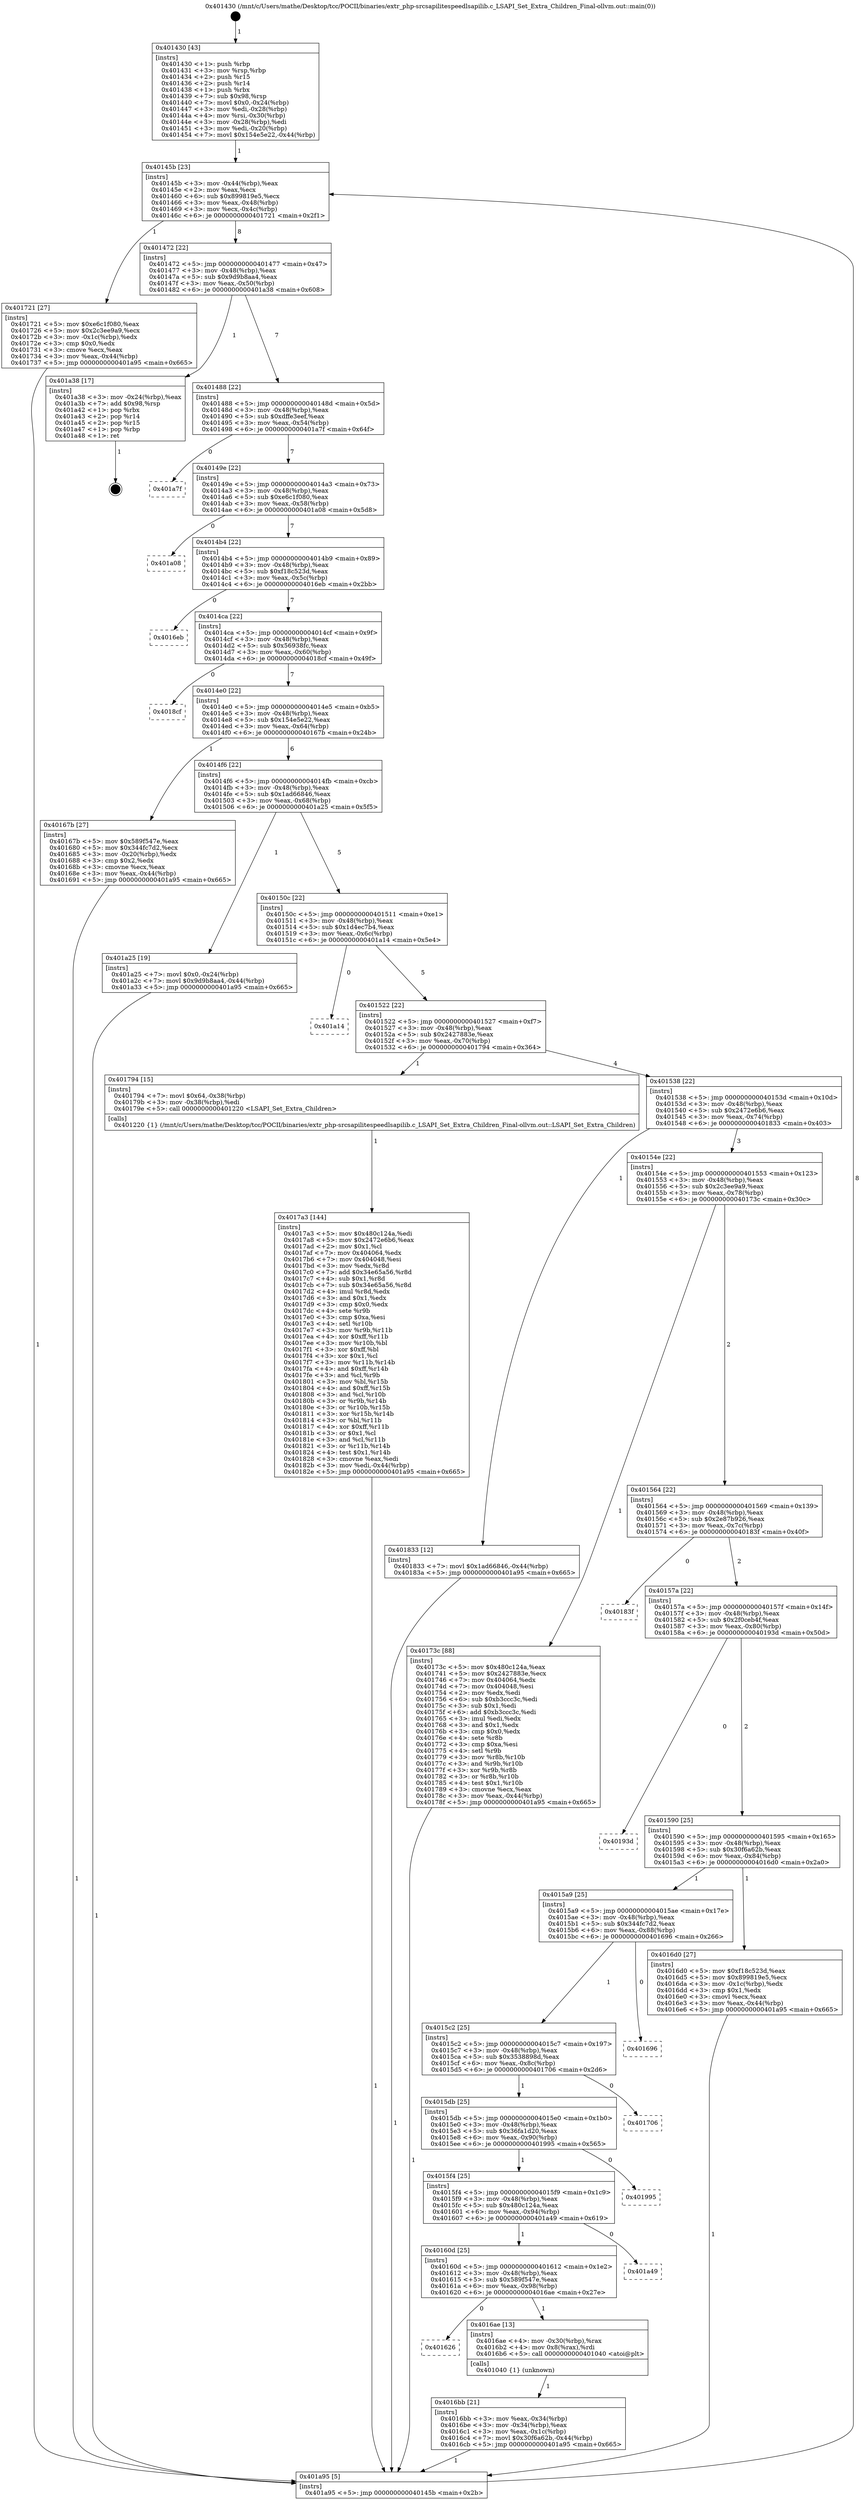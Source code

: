digraph "0x401430" {
  label = "0x401430 (/mnt/c/Users/mathe/Desktop/tcc/POCII/binaries/extr_php-srcsapilitespeedlsapilib.c_LSAPI_Set_Extra_Children_Final-ollvm.out::main(0))"
  labelloc = "t"
  node[shape=record]

  Entry [label="",width=0.3,height=0.3,shape=circle,fillcolor=black,style=filled]
  "0x40145b" [label="{
     0x40145b [23]\l
     | [instrs]\l
     &nbsp;&nbsp;0x40145b \<+3\>: mov -0x44(%rbp),%eax\l
     &nbsp;&nbsp;0x40145e \<+2\>: mov %eax,%ecx\l
     &nbsp;&nbsp;0x401460 \<+6\>: sub $0x899819e5,%ecx\l
     &nbsp;&nbsp;0x401466 \<+3\>: mov %eax,-0x48(%rbp)\l
     &nbsp;&nbsp;0x401469 \<+3\>: mov %ecx,-0x4c(%rbp)\l
     &nbsp;&nbsp;0x40146c \<+6\>: je 0000000000401721 \<main+0x2f1\>\l
  }"]
  "0x401721" [label="{
     0x401721 [27]\l
     | [instrs]\l
     &nbsp;&nbsp;0x401721 \<+5\>: mov $0xe6c1f080,%eax\l
     &nbsp;&nbsp;0x401726 \<+5\>: mov $0x2c3ee9a9,%ecx\l
     &nbsp;&nbsp;0x40172b \<+3\>: mov -0x1c(%rbp),%edx\l
     &nbsp;&nbsp;0x40172e \<+3\>: cmp $0x0,%edx\l
     &nbsp;&nbsp;0x401731 \<+3\>: cmove %ecx,%eax\l
     &nbsp;&nbsp;0x401734 \<+3\>: mov %eax,-0x44(%rbp)\l
     &nbsp;&nbsp;0x401737 \<+5\>: jmp 0000000000401a95 \<main+0x665\>\l
  }"]
  "0x401472" [label="{
     0x401472 [22]\l
     | [instrs]\l
     &nbsp;&nbsp;0x401472 \<+5\>: jmp 0000000000401477 \<main+0x47\>\l
     &nbsp;&nbsp;0x401477 \<+3\>: mov -0x48(%rbp),%eax\l
     &nbsp;&nbsp;0x40147a \<+5\>: sub $0x9d9b8aa4,%eax\l
     &nbsp;&nbsp;0x40147f \<+3\>: mov %eax,-0x50(%rbp)\l
     &nbsp;&nbsp;0x401482 \<+6\>: je 0000000000401a38 \<main+0x608\>\l
  }"]
  Exit [label="",width=0.3,height=0.3,shape=circle,fillcolor=black,style=filled,peripheries=2]
  "0x401a38" [label="{
     0x401a38 [17]\l
     | [instrs]\l
     &nbsp;&nbsp;0x401a38 \<+3\>: mov -0x24(%rbp),%eax\l
     &nbsp;&nbsp;0x401a3b \<+7\>: add $0x98,%rsp\l
     &nbsp;&nbsp;0x401a42 \<+1\>: pop %rbx\l
     &nbsp;&nbsp;0x401a43 \<+2\>: pop %r14\l
     &nbsp;&nbsp;0x401a45 \<+2\>: pop %r15\l
     &nbsp;&nbsp;0x401a47 \<+1\>: pop %rbp\l
     &nbsp;&nbsp;0x401a48 \<+1\>: ret\l
  }"]
  "0x401488" [label="{
     0x401488 [22]\l
     | [instrs]\l
     &nbsp;&nbsp;0x401488 \<+5\>: jmp 000000000040148d \<main+0x5d\>\l
     &nbsp;&nbsp;0x40148d \<+3\>: mov -0x48(%rbp),%eax\l
     &nbsp;&nbsp;0x401490 \<+5\>: sub $0xdffe3eef,%eax\l
     &nbsp;&nbsp;0x401495 \<+3\>: mov %eax,-0x54(%rbp)\l
     &nbsp;&nbsp;0x401498 \<+6\>: je 0000000000401a7f \<main+0x64f\>\l
  }"]
  "0x4017a3" [label="{
     0x4017a3 [144]\l
     | [instrs]\l
     &nbsp;&nbsp;0x4017a3 \<+5\>: mov $0x480c124a,%edi\l
     &nbsp;&nbsp;0x4017a8 \<+5\>: mov $0x2472e6b6,%eax\l
     &nbsp;&nbsp;0x4017ad \<+2\>: mov $0x1,%cl\l
     &nbsp;&nbsp;0x4017af \<+7\>: mov 0x404064,%edx\l
     &nbsp;&nbsp;0x4017b6 \<+7\>: mov 0x404048,%esi\l
     &nbsp;&nbsp;0x4017bd \<+3\>: mov %edx,%r8d\l
     &nbsp;&nbsp;0x4017c0 \<+7\>: add $0x34e65a56,%r8d\l
     &nbsp;&nbsp;0x4017c7 \<+4\>: sub $0x1,%r8d\l
     &nbsp;&nbsp;0x4017cb \<+7\>: sub $0x34e65a56,%r8d\l
     &nbsp;&nbsp;0x4017d2 \<+4\>: imul %r8d,%edx\l
     &nbsp;&nbsp;0x4017d6 \<+3\>: and $0x1,%edx\l
     &nbsp;&nbsp;0x4017d9 \<+3\>: cmp $0x0,%edx\l
     &nbsp;&nbsp;0x4017dc \<+4\>: sete %r9b\l
     &nbsp;&nbsp;0x4017e0 \<+3\>: cmp $0xa,%esi\l
     &nbsp;&nbsp;0x4017e3 \<+4\>: setl %r10b\l
     &nbsp;&nbsp;0x4017e7 \<+3\>: mov %r9b,%r11b\l
     &nbsp;&nbsp;0x4017ea \<+4\>: xor $0xff,%r11b\l
     &nbsp;&nbsp;0x4017ee \<+3\>: mov %r10b,%bl\l
     &nbsp;&nbsp;0x4017f1 \<+3\>: xor $0xff,%bl\l
     &nbsp;&nbsp;0x4017f4 \<+3\>: xor $0x1,%cl\l
     &nbsp;&nbsp;0x4017f7 \<+3\>: mov %r11b,%r14b\l
     &nbsp;&nbsp;0x4017fa \<+4\>: and $0xff,%r14b\l
     &nbsp;&nbsp;0x4017fe \<+3\>: and %cl,%r9b\l
     &nbsp;&nbsp;0x401801 \<+3\>: mov %bl,%r15b\l
     &nbsp;&nbsp;0x401804 \<+4\>: and $0xff,%r15b\l
     &nbsp;&nbsp;0x401808 \<+3\>: and %cl,%r10b\l
     &nbsp;&nbsp;0x40180b \<+3\>: or %r9b,%r14b\l
     &nbsp;&nbsp;0x40180e \<+3\>: or %r10b,%r15b\l
     &nbsp;&nbsp;0x401811 \<+3\>: xor %r15b,%r14b\l
     &nbsp;&nbsp;0x401814 \<+3\>: or %bl,%r11b\l
     &nbsp;&nbsp;0x401817 \<+4\>: xor $0xff,%r11b\l
     &nbsp;&nbsp;0x40181b \<+3\>: or $0x1,%cl\l
     &nbsp;&nbsp;0x40181e \<+3\>: and %cl,%r11b\l
     &nbsp;&nbsp;0x401821 \<+3\>: or %r11b,%r14b\l
     &nbsp;&nbsp;0x401824 \<+4\>: test $0x1,%r14b\l
     &nbsp;&nbsp;0x401828 \<+3\>: cmovne %eax,%edi\l
     &nbsp;&nbsp;0x40182b \<+3\>: mov %edi,-0x44(%rbp)\l
     &nbsp;&nbsp;0x40182e \<+5\>: jmp 0000000000401a95 \<main+0x665\>\l
  }"]
  "0x401a7f" [label="{
     0x401a7f\l
  }", style=dashed]
  "0x40149e" [label="{
     0x40149e [22]\l
     | [instrs]\l
     &nbsp;&nbsp;0x40149e \<+5\>: jmp 00000000004014a3 \<main+0x73\>\l
     &nbsp;&nbsp;0x4014a3 \<+3\>: mov -0x48(%rbp),%eax\l
     &nbsp;&nbsp;0x4014a6 \<+5\>: sub $0xe6c1f080,%eax\l
     &nbsp;&nbsp;0x4014ab \<+3\>: mov %eax,-0x58(%rbp)\l
     &nbsp;&nbsp;0x4014ae \<+6\>: je 0000000000401a08 \<main+0x5d8\>\l
  }"]
  "0x4016bb" [label="{
     0x4016bb [21]\l
     | [instrs]\l
     &nbsp;&nbsp;0x4016bb \<+3\>: mov %eax,-0x34(%rbp)\l
     &nbsp;&nbsp;0x4016be \<+3\>: mov -0x34(%rbp),%eax\l
     &nbsp;&nbsp;0x4016c1 \<+3\>: mov %eax,-0x1c(%rbp)\l
     &nbsp;&nbsp;0x4016c4 \<+7\>: movl $0x30f6a62b,-0x44(%rbp)\l
     &nbsp;&nbsp;0x4016cb \<+5\>: jmp 0000000000401a95 \<main+0x665\>\l
  }"]
  "0x401a08" [label="{
     0x401a08\l
  }", style=dashed]
  "0x4014b4" [label="{
     0x4014b4 [22]\l
     | [instrs]\l
     &nbsp;&nbsp;0x4014b4 \<+5\>: jmp 00000000004014b9 \<main+0x89\>\l
     &nbsp;&nbsp;0x4014b9 \<+3\>: mov -0x48(%rbp),%eax\l
     &nbsp;&nbsp;0x4014bc \<+5\>: sub $0xf18c523d,%eax\l
     &nbsp;&nbsp;0x4014c1 \<+3\>: mov %eax,-0x5c(%rbp)\l
     &nbsp;&nbsp;0x4014c4 \<+6\>: je 00000000004016eb \<main+0x2bb\>\l
  }"]
  "0x401626" [label="{
     0x401626\l
  }", style=dashed]
  "0x4016eb" [label="{
     0x4016eb\l
  }", style=dashed]
  "0x4014ca" [label="{
     0x4014ca [22]\l
     | [instrs]\l
     &nbsp;&nbsp;0x4014ca \<+5\>: jmp 00000000004014cf \<main+0x9f\>\l
     &nbsp;&nbsp;0x4014cf \<+3\>: mov -0x48(%rbp),%eax\l
     &nbsp;&nbsp;0x4014d2 \<+5\>: sub $0x56938fc,%eax\l
     &nbsp;&nbsp;0x4014d7 \<+3\>: mov %eax,-0x60(%rbp)\l
     &nbsp;&nbsp;0x4014da \<+6\>: je 00000000004018cf \<main+0x49f\>\l
  }"]
  "0x4016ae" [label="{
     0x4016ae [13]\l
     | [instrs]\l
     &nbsp;&nbsp;0x4016ae \<+4\>: mov -0x30(%rbp),%rax\l
     &nbsp;&nbsp;0x4016b2 \<+4\>: mov 0x8(%rax),%rdi\l
     &nbsp;&nbsp;0x4016b6 \<+5\>: call 0000000000401040 \<atoi@plt\>\l
     | [calls]\l
     &nbsp;&nbsp;0x401040 \{1\} (unknown)\l
  }"]
  "0x4018cf" [label="{
     0x4018cf\l
  }", style=dashed]
  "0x4014e0" [label="{
     0x4014e0 [22]\l
     | [instrs]\l
     &nbsp;&nbsp;0x4014e0 \<+5\>: jmp 00000000004014e5 \<main+0xb5\>\l
     &nbsp;&nbsp;0x4014e5 \<+3\>: mov -0x48(%rbp),%eax\l
     &nbsp;&nbsp;0x4014e8 \<+5\>: sub $0x154e5e22,%eax\l
     &nbsp;&nbsp;0x4014ed \<+3\>: mov %eax,-0x64(%rbp)\l
     &nbsp;&nbsp;0x4014f0 \<+6\>: je 000000000040167b \<main+0x24b\>\l
  }"]
  "0x40160d" [label="{
     0x40160d [25]\l
     | [instrs]\l
     &nbsp;&nbsp;0x40160d \<+5\>: jmp 0000000000401612 \<main+0x1e2\>\l
     &nbsp;&nbsp;0x401612 \<+3\>: mov -0x48(%rbp),%eax\l
     &nbsp;&nbsp;0x401615 \<+5\>: sub $0x589f547e,%eax\l
     &nbsp;&nbsp;0x40161a \<+6\>: mov %eax,-0x98(%rbp)\l
     &nbsp;&nbsp;0x401620 \<+6\>: je 00000000004016ae \<main+0x27e\>\l
  }"]
  "0x40167b" [label="{
     0x40167b [27]\l
     | [instrs]\l
     &nbsp;&nbsp;0x40167b \<+5\>: mov $0x589f547e,%eax\l
     &nbsp;&nbsp;0x401680 \<+5\>: mov $0x344fc7d2,%ecx\l
     &nbsp;&nbsp;0x401685 \<+3\>: mov -0x20(%rbp),%edx\l
     &nbsp;&nbsp;0x401688 \<+3\>: cmp $0x2,%edx\l
     &nbsp;&nbsp;0x40168b \<+3\>: cmovne %ecx,%eax\l
     &nbsp;&nbsp;0x40168e \<+3\>: mov %eax,-0x44(%rbp)\l
     &nbsp;&nbsp;0x401691 \<+5\>: jmp 0000000000401a95 \<main+0x665\>\l
  }"]
  "0x4014f6" [label="{
     0x4014f6 [22]\l
     | [instrs]\l
     &nbsp;&nbsp;0x4014f6 \<+5\>: jmp 00000000004014fb \<main+0xcb\>\l
     &nbsp;&nbsp;0x4014fb \<+3\>: mov -0x48(%rbp),%eax\l
     &nbsp;&nbsp;0x4014fe \<+5\>: sub $0x1ad66846,%eax\l
     &nbsp;&nbsp;0x401503 \<+3\>: mov %eax,-0x68(%rbp)\l
     &nbsp;&nbsp;0x401506 \<+6\>: je 0000000000401a25 \<main+0x5f5\>\l
  }"]
  "0x401a95" [label="{
     0x401a95 [5]\l
     | [instrs]\l
     &nbsp;&nbsp;0x401a95 \<+5\>: jmp 000000000040145b \<main+0x2b\>\l
  }"]
  "0x401430" [label="{
     0x401430 [43]\l
     | [instrs]\l
     &nbsp;&nbsp;0x401430 \<+1\>: push %rbp\l
     &nbsp;&nbsp;0x401431 \<+3\>: mov %rsp,%rbp\l
     &nbsp;&nbsp;0x401434 \<+2\>: push %r15\l
     &nbsp;&nbsp;0x401436 \<+2\>: push %r14\l
     &nbsp;&nbsp;0x401438 \<+1\>: push %rbx\l
     &nbsp;&nbsp;0x401439 \<+7\>: sub $0x98,%rsp\l
     &nbsp;&nbsp;0x401440 \<+7\>: movl $0x0,-0x24(%rbp)\l
     &nbsp;&nbsp;0x401447 \<+3\>: mov %edi,-0x28(%rbp)\l
     &nbsp;&nbsp;0x40144a \<+4\>: mov %rsi,-0x30(%rbp)\l
     &nbsp;&nbsp;0x40144e \<+3\>: mov -0x28(%rbp),%edi\l
     &nbsp;&nbsp;0x401451 \<+3\>: mov %edi,-0x20(%rbp)\l
     &nbsp;&nbsp;0x401454 \<+7\>: movl $0x154e5e22,-0x44(%rbp)\l
  }"]
  "0x401a49" [label="{
     0x401a49\l
  }", style=dashed]
  "0x401a25" [label="{
     0x401a25 [19]\l
     | [instrs]\l
     &nbsp;&nbsp;0x401a25 \<+7\>: movl $0x0,-0x24(%rbp)\l
     &nbsp;&nbsp;0x401a2c \<+7\>: movl $0x9d9b8aa4,-0x44(%rbp)\l
     &nbsp;&nbsp;0x401a33 \<+5\>: jmp 0000000000401a95 \<main+0x665\>\l
  }"]
  "0x40150c" [label="{
     0x40150c [22]\l
     | [instrs]\l
     &nbsp;&nbsp;0x40150c \<+5\>: jmp 0000000000401511 \<main+0xe1\>\l
     &nbsp;&nbsp;0x401511 \<+3\>: mov -0x48(%rbp),%eax\l
     &nbsp;&nbsp;0x401514 \<+5\>: sub $0x1d4ec7b4,%eax\l
     &nbsp;&nbsp;0x401519 \<+3\>: mov %eax,-0x6c(%rbp)\l
     &nbsp;&nbsp;0x40151c \<+6\>: je 0000000000401a14 \<main+0x5e4\>\l
  }"]
  "0x4015f4" [label="{
     0x4015f4 [25]\l
     | [instrs]\l
     &nbsp;&nbsp;0x4015f4 \<+5\>: jmp 00000000004015f9 \<main+0x1c9\>\l
     &nbsp;&nbsp;0x4015f9 \<+3\>: mov -0x48(%rbp),%eax\l
     &nbsp;&nbsp;0x4015fc \<+5\>: sub $0x480c124a,%eax\l
     &nbsp;&nbsp;0x401601 \<+6\>: mov %eax,-0x94(%rbp)\l
     &nbsp;&nbsp;0x401607 \<+6\>: je 0000000000401a49 \<main+0x619\>\l
  }"]
  "0x401a14" [label="{
     0x401a14\l
  }", style=dashed]
  "0x401522" [label="{
     0x401522 [22]\l
     | [instrs]\l
     &nbsp;&nbsp;0x401522 \<+5\>: jmp 0000000000401527 \<main+0xf7\>\l
     &nbsp;&nbsp;0x401527 \<+3\>: mov -0x48(%rbp),%eax\l
     &nbsp;&nbsp;0x40152a \<+5\>: sub $0x2427883e,%eax\l
     &nbsp;&nbsp;0x40152f \<+3\>: mov %eax,-0x70(%rbp)\l
     &nbsp;&nbsp;0x401532 \<+6\>: je 0000000000401794 \<main+0x364\>\l
  }"]
  "0x401995" [label="{
     0x401995\l
  }", style=dashed]
  "0x401794" [label="{
     0x401794 [15]\l
     | [instrs]\l
     &nbsp;&nbsp;0x401794 \<+7\>: movl $0x64,-0x38(%rbp)\l
     &nbsp;&nbsp;0x40179b \<+3\>: mov -0x38(%rbp),%edi\l
     &nbsp;&nbsp;0x40179e \<+5\>: call 0000000000401220 \<LSAPI_Set_Extra_Children\>\l
     | [calls]\l
     &nbsp;&nbsp;0x401220 \{1\} (/mnt/c/Users/mathe/Desktop/tcc/POCII/binaries/extr_php-srcsapilitespeedlsapilib.c_LSAPI_Set_Extra_Children_Final-ollvm.out::LSAPI_Set_Extra_Children)\l
  }"]
  "0x401538" [label="{
     0x401538 [22]\l
     | [instrs]\l
     &nbsp;&nbsp;0x401538 \<+5\>: jmp 000000000040153d \<main+0x10d\>\l
     &nbsp;&nbsp;0x40153d \<+3\>: mov -0x48(%rbp),%eax\l
     &nbsp;&nbsp;0x401540 \<+5\>: sub $0x2472e6b6,%eax\l
     &nbsp;&nbsp;0x401545 \<+3\>: mov %eax,-0x74(%rbp)\l
     &nbsp;&nbsp;0x401548 \<+6\>: je 0000000000401833 \<main+0x403\>\l
  }"]
  "0x4015db" [label="{
     0x4015db [25]\l
     | [instrs]\l
     &nbsp;&nbsp;0x4015db \<+5\>: jmp 00000000004015e0 \<main+0x1b0\>\l
     &nbsp;&nbsp;0x4015e0 \<+3\>: mov -0x48(%rbp),%eax\l
     &nbsp;&nbsp;0x4015e3 \<+5\>: sub $0x36fa1d20,%eax\l
     &nbsp;&nbsp;0x4015e8 \<+6\>: mov %eax,-0x90(%rbp)\l
     &nbsp;&nbsp;0x4015ee \<+6\>: je 0000000000401995 \<main+0x565\>\l
  }"]
  "0x401833" [label="{
     0x401833 [12]\l
     | [instrs]\l
     &nbsp;&nbsp;0x401833 \<+7\>: movl $0x1ad66846,-0x44(%rbp)\l
     &nbsp;&nbsp;0x40183a \<+5\>: jmp 0000000000401a95 \<main+0x665\>\l
  }"]
  "0x40154e" [label="{
     0x40154e [22]\l
     | [instrs]\l
     &nbsp;&nbsp;0x40154e \<+5\>: jmp 0000000000401553 \<main+0x123\>\l
     &nbsp;&nbsp;0x401553 \<+3\>: mov -0x48(%rbp),%eax\l
     &nbsp;&nbsp;0x401556 \<+5\>: sub $0x2c3ee9a9,%eax\l
     &nbsp;&nbsp;0x40155b \<+3\>: mov %eax,-0x78(%rbp)\l
     &nbsp;&nbsp;0x40155e \<+6\>: je 000000000040173c \<main+0x30c\>\l
  }"]
  "0x401706" [label="{
     0x401706\l
  }", style=dashed]
  "0x40173c" [label="{
     0x40173c [88]\l
     | [instrs]\l
     &nbsp;&nbsp;0x40173c \<+5\>: mov $0x480c124a,%eax\l
     &nbsp;&nbsp;0x401741 \<+5\>: mov $0x2427883e,%ecx\l
     &nbsp;&nbsp;0x401746 \<+7\>: mov 0x404064,%edx\l
     &nbsp;&nbsp;0x40174d \<+7\>: mov 0x404048,%esi\l
     &nbsp;&nbsp;0x401754 \<+2\>: mov %edx,%edi\l
     &nbsp;&nbsp;0x401756 \<+6\>: sub $0xb3ccc3c,%edi\l
     &nbsp;&nbsp;0x40175c \<+3\>: sub $0x1,%edi\l
     &nbsp;&nbsp;0x40175f \<+6\>: add $0xb3ccc3c,%edi\l
     &nbsp;&nbsp;0x401765 \<+3\>: imul %edi,%edx\l
     &nbsp;&nbsp;0x401768 \<+3\>: and $0x1,%edx\l
     &nbsp;&nbsp;0x40176b \<+3\>: cmp $0x0,%edx\l
     &nbsp;&nbsp;0x40176e \<+4\>: sete %r8b\l
     &nbsp;&nbsp;0x401772 \<+3\>: cmp $0xa,%esi\l
     &nbsp;&nbsp;0x401775 \<+4\>: setl %r9b\l
     &nbsp;&nbsp;0x401779 \<+3\>: mov %r8b,%r10b\l
     &nbsp;&nbsp;0x40177c \<+3\>: and %r9b,%r10b\l
     &nbsp;&nbsp;0x40177f \<+3\>: xor %r9b,%r8b\l
     &nbsp;&nbsp;0x401782 \<+3\>: or %r8b,%r10b\l
     &nbsp;&nbsp;0x401785 \<+4\>: test $0x1,%r10b\l
     &nbsp;&nbsp;0x401789 \<+3\>: cmovne %ecx,%eax\l
     &nbsp;&nbsp;0x40178c \<+3\>: mov %eax,-0x44(%rbp)\l
     &nbsp;&nbsp;0x40178f \<+5\>: jmp 0000000000401a95 \<main+0x665\>\l
  }"]
  "0x401564" [label="{
     0x401564 [22]\l
     | [instrs]\l
     &nbsp;&nbsp;0x401564 \<+5\>: jmp 0000000000401569 \<main+0x139\>\l
     &nbsp;&nbsp;0x401569 \<+3\>: mov -0x48(%rbp),%eax\l
     &nbsp;&nbsp;0x40156c \<+5\>: sub $0x2e87b926,%eax\l
     &nbsp;&nbsp;0x401571 \<+3\>: mov %eax,-0x7c(%rbp)\l
     &nbsp;&nbsp;0x401574 \<+6\>: je 000000000040183f \<main+0x40f\>\l
  }"]
  "0x4015c2" [label="{
     0x4015c2 [25]\l
     | [instrs]\l
     &nbsp;&nbsp;0x4015c2 \<+5\>: jmp 00000000004015c7 \<main+0x197\>\l
     &nbsp;&nbsp;0x4015c7 \<+3\>: mov -0x48(%rbp),%eax\l
     &nbsp;&nbsp;0x4015ca \<+5\>: sub $0x3538898d,%eax\l
     &nbsp;&nbsp;0x4015cf \<+6\>: mov %eax,-0x8c(%rbp)\l
     &nbsp;&nbsp;0x4015d5 \<+6\>: je 0000000000401706 \<main+0x2d6\>\l
  }"]
  "0x40183f" [label="{
     0x40183f\l
  }", style=dashed]
  "0x40157a" [label="{
     0x40157a [22]\l
     | [instrs]\l
     &nbsp;&nbsp;0x40157a \<+5\>: jmp 000000000040157f \<main+0x14f\>\l
     &nbsp;&nbsp;0x40157f \<+3\>: mov -0x48(%rbp),%eax\l
     &nbsp;&nbsp;0x401582 \<+5\>: sub $0x2f0ceb4f,%eax\l
     &nbsp;&nbsp;0x401587 \<+3\>: mov %eax,-0x80(%rbp)\l
     &nbsp;&nbsp;0x40158a \<+6\>: je 000000000040193d \<main+0x50d\>\l
  }"]
  "0x401696" [label="{
     0x401696\l
  }", style=dashed]
  "0x40193d" [label="{
     0x40193d\l
  }", style=dashed]
  "0x401590" [label="{
     0x401590 [25]\l
     | [instrs]\l
     &nbsp;&nbsp;0x401590 \<+5\>: jmp 0000000000401595 \<main+0x165\>\l
     &nbsp;&nbsp;0x401595 \<+3\>: mov -0x48(%rbp),%eax\l
     &nbsp;&nbsp;0x401598 \<+5\>: sub $0x30f6a62b,%eax\l
     &nbsp;&nbsp;0x40159d \<+6\>: mov %eax,-0x84(%rbp)\l
     &nbsp;&nbsp;0x4015a3 \<+6\>: je 00000000004016d0 \<main+0x2a0\>\l
  }"]
  "0x4015a9" [label="{
     0x4015a9 [25]\l
     | [instrs]\l
     &nbsp;&nbsp;0x4015a9 \<+5\>: jmp 00000000004015ae \<main+0x17e\>\l
     &nbsp;&nbsp;0x4015ae \<+3\>: mov -0x48(%rbp),%eax\l
     &nbsp;&nbsp;0x4015b1 \<+5\>: sub $0x344fc7d2,%eax\l
     &nbsp;&nbsp;0x4015b6 \<+6\>: mov %eax,-0x88(%rbp)\l
     &nbsp;&nbsp;0x4015bc \<+6\>: je 0000000000401696 \<main+0x266\>\l
  }"]
  "0x4016d0" [label="{
     0x4016d0 [27]\l
     | [instrs]\l
     &nbsp;&nbsp;0x4016d0 \<+5\>: mov $0xf18c523d,%eax\l
     &nbsp;&nbsp;0x4016d5 \<+5\>: mov $0x899819e5,%ecx\l
     &nbsp;&nbsp;0x4016da \<+3\>: mov -0x1c(%rbp),%edx\l
     &nbsp;&nbsp;0x4016dd \<+3\>: cmp $0x1,%edx\l
     &nbsp;&nbsp;0x4016e0 \<+3\>: cmovl %ecx,%eax\l
     &nbsp;&nbsp;0x4016e3 \<+3\>: mov %eax,-0x44(%rbp)\l
     &nbsp;&nbsp;0x4016e6 \<+5\>: jmp 0000000000401a95 \<main+0x665\>\l
  }"]
  Entry -> "0x401430" [label=" 1"]
  "0x40145b" -> "0x401721" [label=" 1"]
  "0x40145b" -> "0x401472" [label=" 8"]
  "0x401a38" -> Exit [label=" 1"]
  "0x401472" -> "0x401a38" [label=" 1"]
  "0x401472" -> "0x401488" [label=" 7"]
  "0x401a25" -> "0x401a95" [label=" 1"]
  "0x401488" -> "0x401a7f" [label=" 0"]
  "0x401488" -> "0x40149e" [label=" 7"]
  "0x401833" -> "0x401a95" [label=" 1"]
  "0x40149e" -> "0x401a08" [label=" 0"]
  "0x40149e" -> "0x4014b4" [label=" 7"]
  "0x4017a3" -> "0x401a95" [label=" 1"]
  "0x4014b4" -> "0x4016eb" [label=" 0"]
  "0x4014b4" -> "0x4014ca" [label=" 7"]
  "0x401794" -> "0x4017a3" [label=" 1"]
  "0x4014ca" -> "0x4018cf" [label=" 0"]
  "0x4014ca" -> "0x4014e0" [label=" 7"]
  "0x40173c" -> "0x401a95" [label=" 1"]
  "0x4014e0" -> "0x40167b" [label=" 1"]
  "0x4014e0" -> "0x4014f6" [label=" 6"]
  "0x40167b" -> "0x401a95" [label=" 1"]
  "0x401430" -> "0x40145b" [label=" 1"]
  "0x401a95" -> "0x40145b" [label=" 8"]
  "0x4016d0" -> "0x401a95" [label=" 1"]
  "0x4014f6" -> "0x401a25" [label=" 1"]
  "0x4014f6" -> "0x40150c" [label=" 5"]
  "0x4016bb" -> "0x401a95" [label=" 1"]
  "0x40150c" -> "0x401a14" [label=" 0"]
  "0x40150c" -> "0x401522" [label=" 5"]
  "0x40160d" -> "0x401626" [label=" 0"]
  "0x401522" -> "0x401794" [label=" 1"]
  "0x401522" -> "0x401538" [label=" 4"]
  "0x40160d" -> "0x4016ae" [label=" 1"]
  "0x401538" -> "0x401833" [label=" 1"]
  "0x401538" -> "0x40154e" [label=" 3"]
  "0x4015f4" -> "0x40160d" [label=" 1"]
  "0x40154e" -> "0x40173c" [label=" 1"]
  "0x40154e" -> "0x401564" [label=" 2"]
  "0x4015f4" -> "0x401a49" [label=" 0"]
  "0x401564" -> "0x40183f" [label=" 0"]
  "0x401564" -> "0x40157a" [label=" 2"]
  "0x4015db" -> "0x4015f4" [label=" 1"]
  "0x40157a" -> "0x40193d" [label=" 0"]
  "0x40157a" -> "0x401590" [label=" 2"]
  "0x4015db" -> "0x401995" [label=" 0"]
  "0x401590" -> "0x4016d0" [label=" 1"]
  "0x401590" -> "0x4015a9" [label=" 1"]
  "0x401721" -> "0x401a95" [label=" 1"]
  "0x4015a9" -> "0x401696" [label=" 0"]
  "0x4015a9" -> "0x4015c2" [label=" 1"]
  "0x4016ae" -> "0x4016bb" [label=" 1"]
  "0x4015c2" -> "0x401706" [label=" 0"]
  "0x4015c2" -> "0x4015db" [label=" 1"]
}
